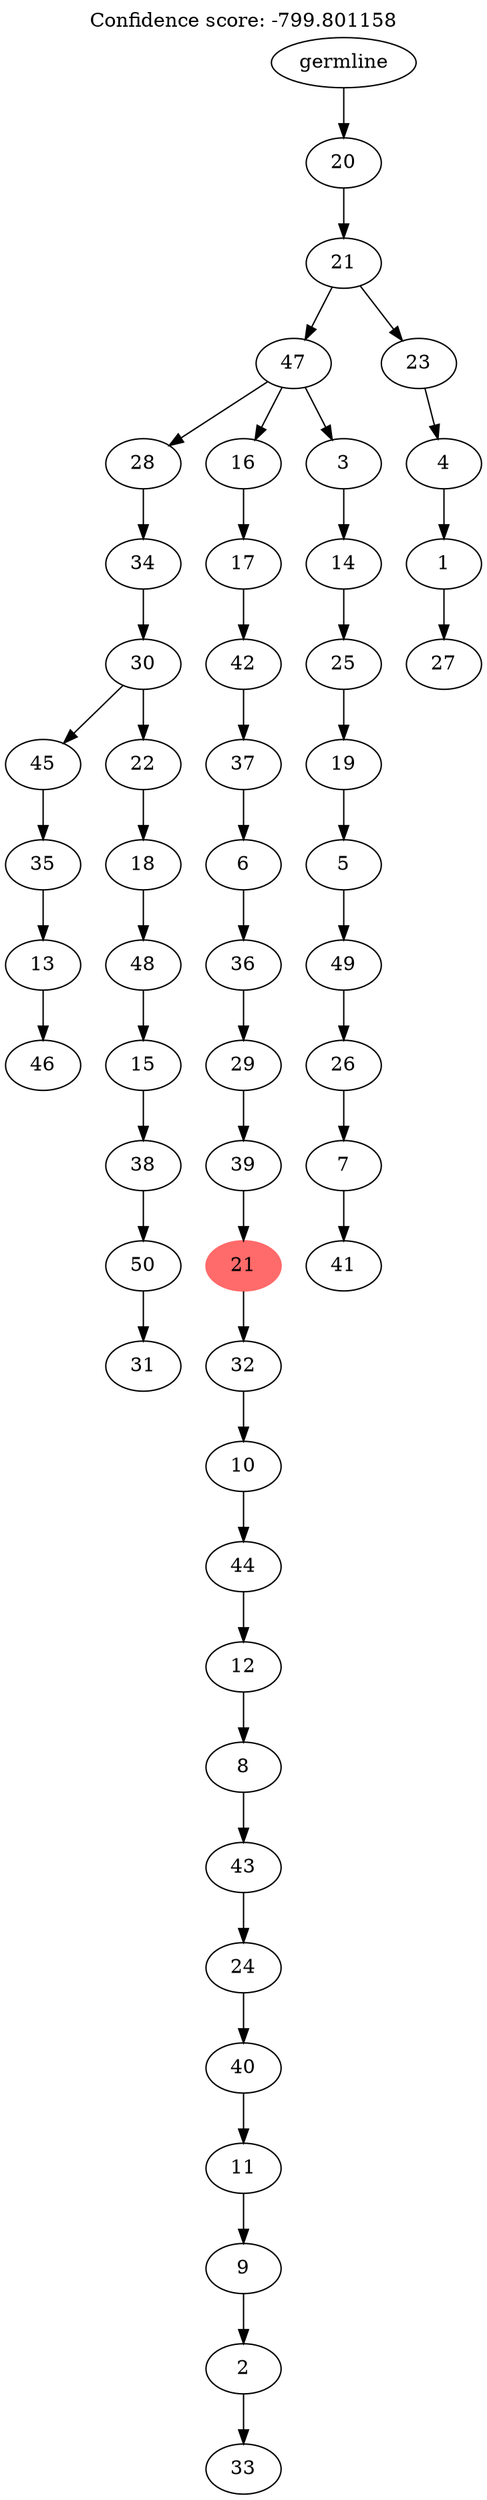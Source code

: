 digraph g {
	"50" -> "51";
	"51" [label="46"];
	"49" -> "50";
	"50" [label="13"];
	"48" -> "49";
	"49" [label="35"];
	"46" -> "47";
	"47" [label="31"];
	"45" -> "46";
	"46" [label="50"];
	"44" -> "45";
	"45" [label="38"];
	"43" -> "44";
	"44" [label="15"];
	"42" -> "43";
	"43" [label="48"];
	"41" -> "42";
	"42" [label="18"];
	"40" -> "41";
	"41" [label="22"];
	"40" -> "48";
	"48" [label="45"];
	"39" -> "40";
	"40" [label="30"];
	"38" -> "39";
	"39" [label="34"];
	"36" -> "37";
	"37" [label="33"];
	"35" -> "36";
	"36" [label="2"];
	"34" -> "35";
	"35" [label="9"];
	"33" -> "34";
	"34" [label="11"];
	"32" -> "33";
	"33" [label="40"];
	"31" -> "32";
	"32" [label="24"];
	"30" -> "31";
	"31" [label="43"];
	"29" -> "30";
	"30" [label="8"];
	"28" -> "29";
	"29" [label="12"];
	"27" -> "28";
	"28" [label="44"];
	"26" -> "27";
	"27" [label="10"];
	"25" -> "26";
	"26" [label="32"];
	"24" -> "25";
	"25" [color=indianred1, style=filled, label="21"];
	"23" -> "24";
	"24" [label="39"];
	"22" -> "23";
	"23" [label="29"];
	"21" -> "22";
	"22" [label="36"];
	"20" -> "21";
	"21" [label="6"];
	"19" -> "20";
	"20" [label="37"];
	"18" -> "19";
	"19" [label="42"];
	"17" -> "18";
	"18" [label="17"];
	"15" -> "16";
	"16" [label="41"];
	"14" -> "15";
	"15" [label="7"];
	"13" -> "14";
	"14" [label="26"];
	"12" -> "13";
	"13" [label="49"];
	"11" -> "12";
	"12" [label="5"];
	"10" -> "11";
	"11" [label="19"];
	"9" -> "10";
	"10" [label="25"];
	"8" -> "9";
	"9" [label="14"];
	"7" -> "8";
	"8" [label="3"];
	"7" -> "17";
	"17" [label="16"];
	"7" -> "38";
	"38" [label="28"];
	"5" -> "6";
	"6" [label="27"];
	"4" -> "5";
	"5" [label="1"];
	"3" -> "4";
	"4" [label="4"];
	"2" -> "3";
	"3" [label="23"];
	"2" -> "7";
	"7" [label="47"];
	"1" -> "2";
	"2" [label="21"];
	"0" -> "1";
	"1" [label="20"];
	"0" [label="germline"];
	labelloc="t";
	label="Confidence score: -799.801158";
}

